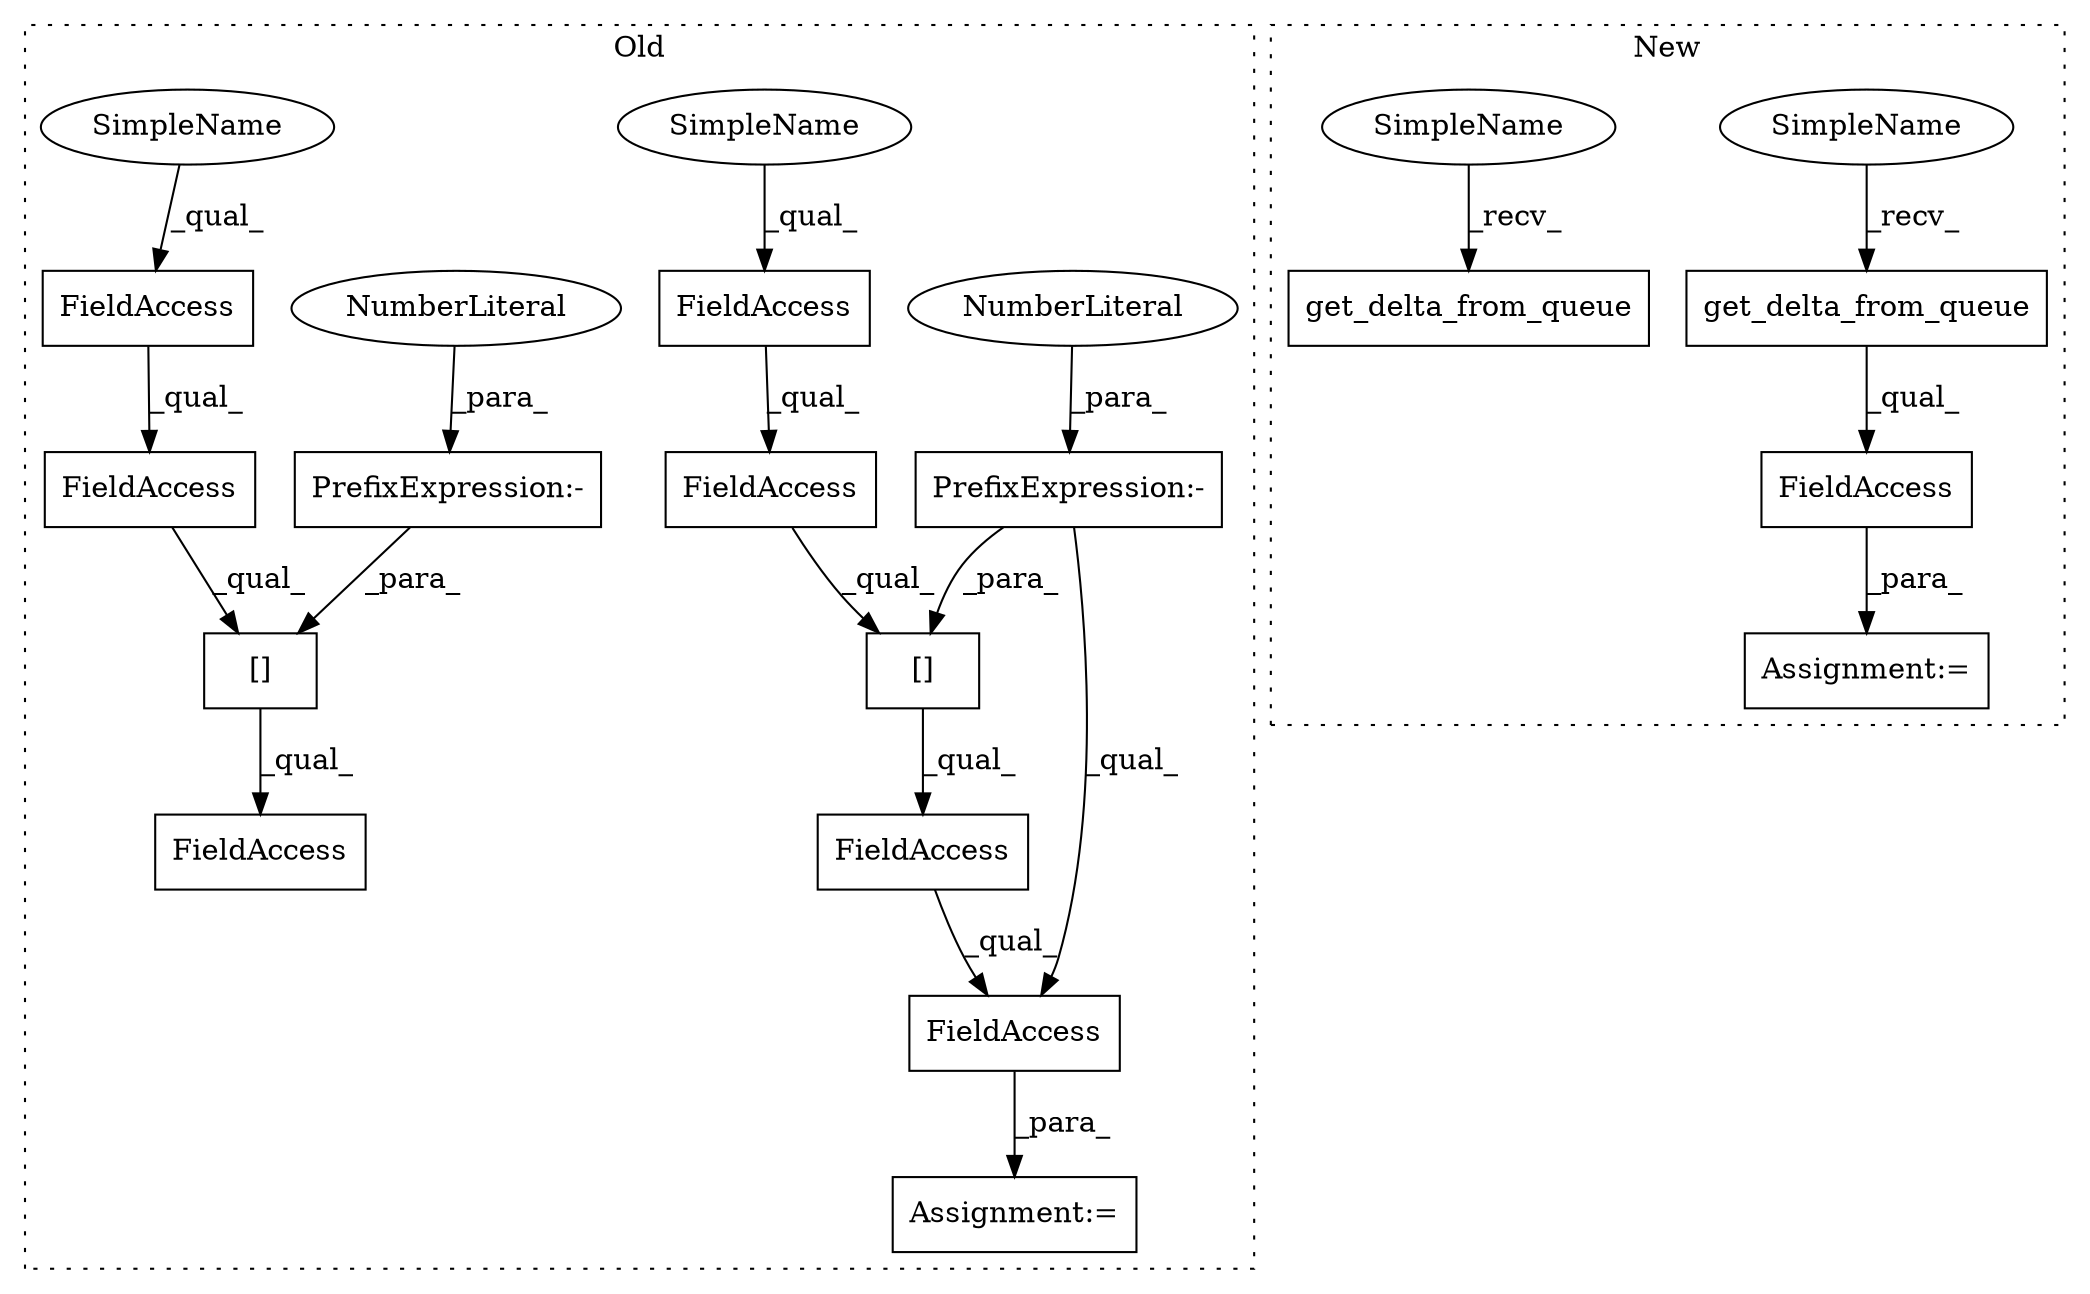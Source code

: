 digraph G {
subgraph cluster0 {
1 [label="[]" a="2" s="11107,11135" l="26,1" shape="box"];
3 [label="PrefixExpression:-" a="38" s="11133" l="1" shape="box"];
4 [label="NumberLiteral" a="34" s="11134" l="1" shape="ellipse"];
5 [label="FieldAccess" a="22" s="11107" l="25" shape="box"];
6 [label="FieldAccess" a="22" s="11107" l="18" shape="box"];
7 [label="FieldAccess" a="22" s="11273" l="18" shape="box"];
8 [label="FieldAccess" a="22" s="11107" l="35" shape="box"];
9 [label="FieldAccess" a="22" s="11107" l="47" shape="box"];
11 [label="Assignment:=" a="7" s="11106" l="1" shape="box"];
13 [label="FieldAccess" a="22" s="11273" l="25" shape="box"];
14 [label="[]" a="2" s="11273,11301" l="26,1" shape="box"];
15 [label="FieldAccess" a="22" s="11273" l="35" shape="box"];
17 [label="PrefixExpression:-" a="38" s="11299" l="1" shape="box"];
18 [label="NumberLiteral" a="34" s="11300" l="1" shape="ellipse"];
19 [label="SimpleName" a="42" s="11273" l="4" shape="ellipse"];
20 [label="SimpleName" a="42" s="11107" l="4" shape="ellipse"];
label = "Old";
style="dotted";
}
subgraph cluster1 {
2 [label="get_delta_from_queue" a="32" s="10650" l="22" shape="box"];
10 [label="FieldAccess" a="22" s="10645" l="39" shape="box"];
12 [label="Assignment:=" a="7" s="10644" l="1" shape="box"];
16 [label="get_delta_from_queue" a="32" s="10491" l="22" shape="box"];
21 [label="SimpleName" a="42" s="10645" l="4" shape="ellipse"];
22 [label="SimpleName" a="42" s="10486" l="4" shape="ellipse"];
label = "New";
style="dotted";
}
1 -> 8 [label="_qual_"];
2 -> 10 [label="_qual_"];
3 -> 9 [label="_qual_"];
3 -> 1 [label="_para_"];
4 -> 3 [label="_para_"];
5 -> 1 [label="_qual_"];
6 -> 5 [label="_qual_"];
7 -> 13 [label="_qual_"];
8 -> 9 [label="_qual_"];
9 -> 11 [label="_para_"];
10 -> 12 [label="_para_"];
13 -> 14 [label="_qual_"];
14 -> 15 [label="_qual_"];
17 -> 14 [label="_para_"];
18 -> 17 [label="_para_"];
19 -> 7 [label="_qual_"];
20 -> 6 [label="_qual_"];
21 -> 2 [label="_recv_"];
22 -> 16 [label="_recv_"];
}